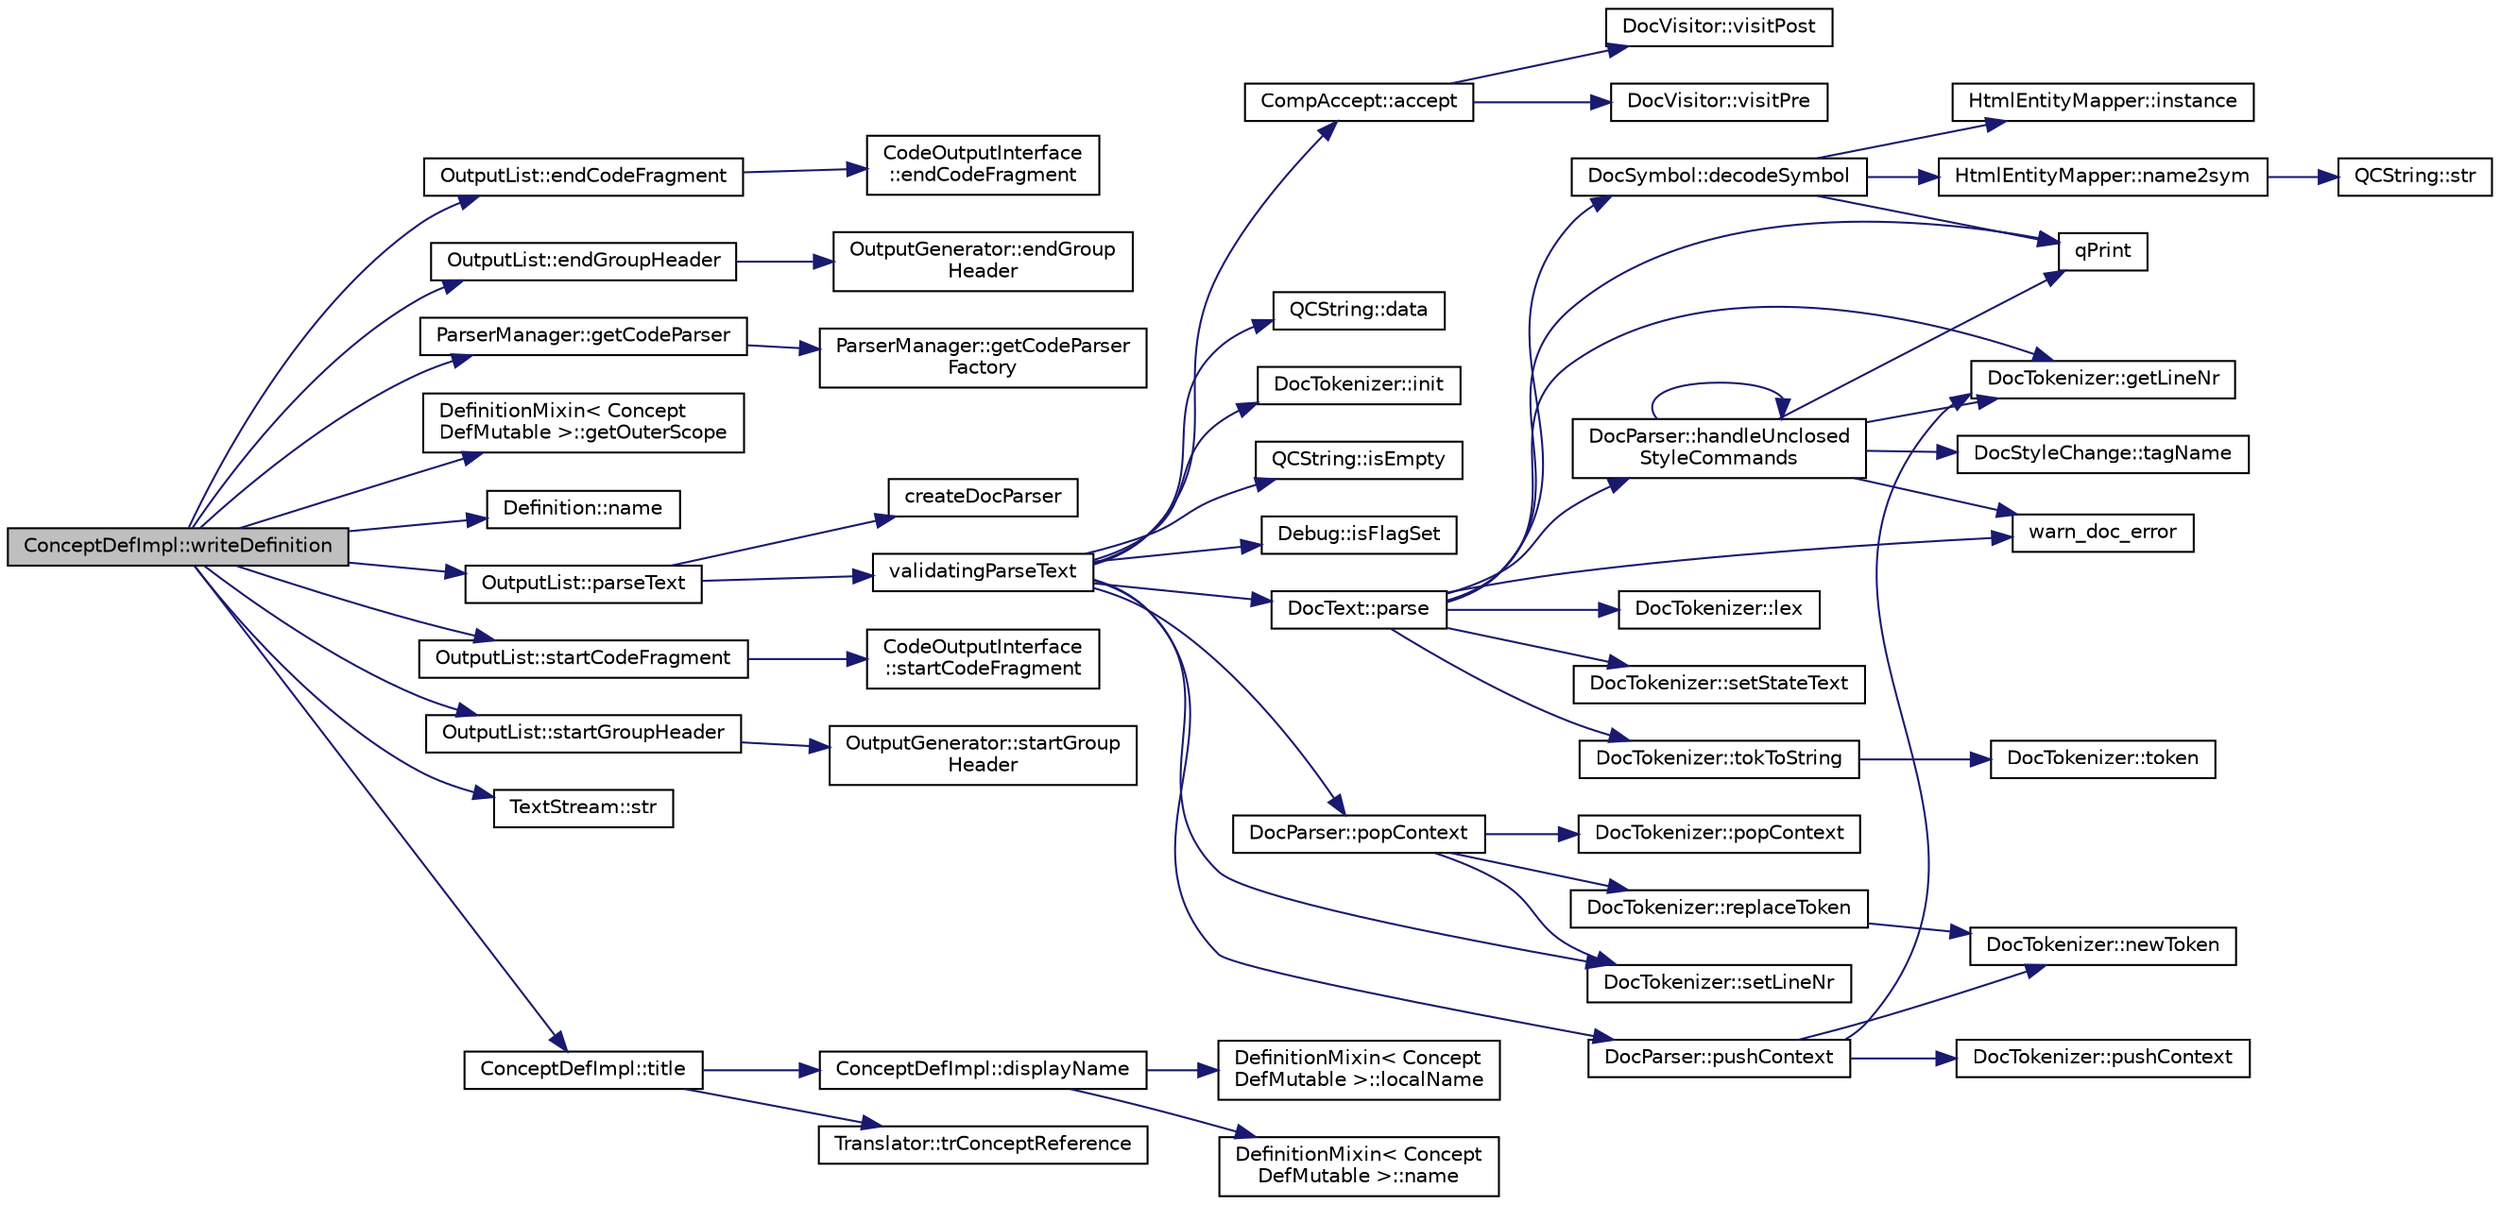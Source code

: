 digraph "ConceptDefImpl::writeDefinition"
{
 // LATEX_PDF_SIZE
  edge [fontname="Helvetica",fontsize="10",labelfontname="Helvetica",labelfontsize="10"];
  node [fontname="Helvetica",fontsize="10",shape=record];
  rankdir="LR";
  Node1 [label="ConceptDefImpl::writeDefinition",height=0.2,width=0.4,color="black", fillcolor="grey75", style="filled", fontcolor="black",tooltip=" "];
  Node1 -> Node2 [color="midnightblue",fontsize="10",style="solid",fontname="Helvetica"];
  Node2 [label="OutputList::endCodeFragment",height=0.2,width=0.4,color="black", fillcolor="white", style="filled",URL="$classOutputList.html#a66e38ea1b9e69c4c61f878cabe93f644",tooltip=" "];
  Node2 -> Node3 [color="midnightblue",fontsize="10",style="solid",fontname="Helvetica"];
  Node3 [label="CodeOutputInterface\l::endCodeFragment",height=0.2,width=0.4,color="black", fillcolor="white", style="filled",URL="$classCodeOutputInterface.html#ac9647197ce79f900eacb4c9330728796",tooltip=" "];
  Node1 -> Node4 [color="midnightblue",fontsize="10",style="solid",fontname="Helvetica"];
  Node4 [label="OutputList::endGroupHeader",height=0.2,width=0.4,color="black", fillcolor="white", style="filled",URL="$classOutputList.html#aa655c0592e136ba962ac45bb69482638",tooltip=" "];
  Node4 -> Node5 [color="midnightblue",fontsize="10",style="solid",fontname="Helvetica"];
  Node5 [label="OutputGenerator::endGroup\lHeader",height=0.2,width=0.4,color="black", fillcolor="white", style="filled",URL="$classOutputGenerator.html#a16003f13c40bcbb34bbe04eb13633637",tooltip=" "];
  Node1 -> Node6 [color="midnightblue",fontsize="10",style="solid",fontname="Helvetica"];
  Node6 [label="ParserManager::getCodeParser",height=0.2,width=0.4,color="black", fillcolor="white", style="filled",URL="$classParserManager.html#a691952e0c5c944e83d4a6e88117471a6",tooltip=" "];
  Node6 -> Node7 [color="midnightblue",fontsize="10",style="solid",fontname="Helvetica"];
  Node7 [label="ParserManager::getCodeParser\lFactory",height=0.2,width=0.4,color="black", fillcolor="white", style="filled",URL="$classParserManager.html#a8f767ea4b80602eec90e5fa4a5c2b008",tooltip=" "];
  Node1 -> Node8 [color="midnightblue",fontsize="10",style="solid",fontname="Helvetica"];
  Node8 [label="DefinitionMixin\< Concept\lDefMutable \>::getOuterScope",height=0.2,width=0.4,color="black", fillcolor="white", style="filled",URL="$classDefinitionMixin.html#a0fbdf01fda216bc5dee1d21589b6b48e",tooltip=" "];
  Node1 -> Node9 [color="midnightblue",fontsize="10",style="solid",fontname="Helvetica"];
  Node9 [label="Definition::name",height=0.2,width=0.4,color="black", fillcolor="white", style="filled",URL="$classDefinition.html#a9374fedd7f64fea7e0e164302d1a9e61",tooltip=" "];
  Node1 -> Node10 [color="midnightblue",fontsize="10",style="solid",fontname="Helvetica"];
  Node10 [label="OutputList::parseText",height=0.2,width=0.4,color="black", fillcolor="white", style="filled",URL="$classOutputList.html#adfdcf2ba925f05be8beb8cf43deb168a",tooltip=" "];
  Node10 -> Node11 [color="midnightblue",fontsize="10",style="solid",fontname="Helvetica"];
  Node11 [label="createDocParser",height=0.2,width=0.4,color="black", fillcolor="white", style="filled",URL="$docparser_8cpp.html#a00e008a1b49a5878df53ac31ac3e354d",tooltip=" "];
  Node10 -> Node12 [color="midnightblue",fontsize="10",style="solid",fontname="Helvetica"];
  Node12 [label="validatingParseText",height=0.2,width=0.4,color="black", fillcolor="white", style="filled",URL="$docparser_8cpp.html#addfb341b6f73a94030c64eb1ce59351d",tooltip=" "];
  Node12 -> Node13 [color="midnightblue",fontsize="10",style="solid",fontname="Helvetica"];
  Node13 [label="CompAccept::accept",height=0.2,width=0.4,color="black", fillcolor="white", style="filled",URL="$classCompAccept.html#ac799791209a925933d3eb1e544a65acf",tooltip=" "];
  Node13 -> Node14 [color="midnightblue",fontsize="10",style="solid",fontname="Helvetica"];
  Node14 [label="DocVisitor::visitPost",height=0.2,width=0.4,color="black", fillcolor="white", style="filled",URL="$classDocVisitor.html#afc37187eb3ca61b7bb0b730636324966",tooltip=" "];
  Node13 -> Node15 [color="midnightblue",fontsize="10",style="solid",fontname="Helvetica"];
  Node15 [label="DocVisitor::visitPre",height=0.2,width=0.4,color="black", fillcolor="white", style="filled",URL="$classDocVisitor.html#ad19af23c9a793e7b224df2a9e63f8abb",tooltip=" "];
  Node12 -> Node16 [color="midnightblue",fontsize="10",style="solid",fontname="Helvetica"];
  Node16 [label="QCString::data",height=0.2,width=0.4,color="black", fillcolor="white", style="filled",URL="$classQCString.html#ac3aa3ac1a1c36d3305eba22a2eb0d098",tooltip=" "];
  Node12 -> Node17 [color="midnightblue",fontsize="10",style="solid",fontname="Helvetica"];
  Node17 [label="DocTokenizer::init",height=0.2,width=0.4,color="black", fillcolor="white", style="filled",URL="$classDocTokenizer.html#af12e04557e3425c3af6534c25b16e583",tooltip=" "];
  Node12 -> Node18 [color="midnightblue",fontsize="10",style="solid",fontname="Helvetica"];
  Node18 [label="QCString::isEmpty",height=0.2,width=0.4,color="black", fillcolor="white", style="filled",URL="$classQCString.html#a621c4090d69ad7d05ef8e5234376c3d8",tooltip=" "];
  Node12 -> Node19 [color="midnightblue",fontsize="10",style="solid",fontname="Helvetica"];
  Node19 [label="Debug::isFlagSet",height=0.2,width=0.4,color="black", fillcolor="white", style="filled",URL="$classDebug.html#a92b0668ebfb43903d82ad112bf6c84e1",tooltip=" "];
  Node12 -> Node20 [color="midnightblue",fontsize="10",style="solid",fontname="Helvetica"];
  Node20 [label="DocText::parse",height=0.2,width=0.4,color="black", fillcolor="white", style="filled",URL="$classDocText.html#aada5a740aa0832964895e683340b76a5",tooltip=" "];
  Node20 -> Node21 [color="midnightblue",fontsize="10",style="solid",fontname="Helvetica"];
  Node21 [label="DocSymbol::decodeSymbol",height=0.2,width=0.4,color="black", fillcolor="white", style="filled",URL="$classDocSymbol.html#ae9924eba60c6ee0590b1fa8be11a7b0e",tooltip=" "];
  Node21 -> Node22 [color="midnightblue",fontsize="10",style="solid",fontname="Helvetica"];
  Node22 [label="HtmlEntityMapper::instance",height=0.2,width=0.4,color="black", fillcolor="white", style="filled",URL="$classHtmlEntityMapper.html#ae6ddba77b763691a6e3a1c9021e8d944",tooltip=" "];
  Node21 -> Node23 [color="midnightblue",fontsize="10",style="solid",fontname="Helvetica"];
  Node23 [label="HtmlEntityMapper::name2sym",height=0.2,width=0.4,color="black", fillcolor="white", style="filled",URL="$classHtmlEntityMapper.html#ae5a015b9df7e2e99420e8fe7d4adbd71",tooltip="Give code of the requested HTML entity name."];
  Node23 -> Node24 [color="midnightblue",fontsize="10",style="solid",fontname="Helvetica"];
  Node24 [label="QCString::str",height=0.2,width=0.4,color="black", fillcolor="white", style="filled",URL="$classQCString.html#a9824b07232eea418ab3b3e7dc3178eec",tooltip=" "];
  Node21 -> Node25 [color="midnightblue",fontsize="10",style="solid",fontname="Helvetica"];
  Node25 [label="qPrint",height=0.2,width=0.4,color="black", fillcolor="white", style="filled",URL="$qcstring_8h.html#a9851ebb5ae2f65b4d2b1d08421edbfd2",tooltip=" "];
  Node20 -> Node26 [color="midnightblue",fontsize="10",style="solid",fontname="Helvetica"];
  Node26 [label="DocTokenizer::getLineNr",height=0.2,width=0.4,color="black", fillcolor="white", style="filled",URL="$classDocTokenizer.html#ae5366d3fa4095f81903bcc38ca7c88c7",tooltip=" "];
  Node20 -> Node27 [color="midnightblue",fontsize="10",style="solid",fontname="Helvetica"];
  Node27 [label="DocParser::handleUnclosed\lStyleCommands",height=0.2,width=0.4,color="black", fillcolor="white", style="filled",URL="$classDocParser.html#af097a0f67abbe29e09a9956e88eb7642",tooltip=" "];
  Node27 -> Node26 [color="midnightblue",fontsize="10",style="solid",fontname="Helvetica"];
  Node27 -> Node27 [color="midnightblue",fontsize="10",style="solid",fontname="Helvetica"];
  Node27 -> Node25 [color="midnightblue",fontsize="10",style="solid",fontname="Helvetica"];
  Node27 -> Node28 [color="midnightblue",fontsize="10",style="solid",fontname="Helvetica"];
  Node28 [label="DocStyleChange::tagName",height=0.2,width=0.4,color="black", fillcolor="white", style="filled",URL="$classDocStyleChange.html#a44ca0ca006829c1ca5d0fb87cb699a84",tooltip=" "];
  Node27 -> Node29 [color="midnightblue",fontsize="10",style="solid",fontname="Helvetica"];
  Node29 [label="warn_doc_error",height=0.2,width=0.4,color="black", fillcolor="white", style="filled",URL="$message_8cpp.html#a64240af0f75c8052d6bb3a4d1c684936",tooltip=" "];
  Node20 -> Node30 [color="midnightblue",fontsize="10",style="solid",fontname="Helvetica"];
  Node30 [label="DocTokenizer::lex",height=0.2,width=0.4,color="black", fillcolor="white", style="filled",URL="$classDocTokenizer.html#a8986c06e98f6abf4c375fc8a3629a3b8",tooltip=" "];
  Node20 -> Node25 [color="midnightblue",fontsize="10",style="solid",fontname="Helvetica"];
  Node20 -> Node31 [color="midnightblue",fontsize="10",style="solid",fontname="Helvetica"];
  Node31 [label="DocTokenizer::setStateText",height=0.2,width=0.4,color="black", fillcolor="white", style="filled",URL="$classDocTokenizer.html#aace7e3d8edd67ef73441256379557aea",tooltip=" "];
  Node20 -> Node32 [color="midnightblue",fontsize="10",style="solid",fontname="Helvetica"];
  Node32 [label="DocTokenizer::tokToString",height=0.2,width=0.4,color="black", fillcolor="white", style="filled",URL="$classDocTokenizer.html#a37658bdc27c38125a5adc9e3278df7a4",tooltip=" "];
  Node32 -> Node33 [color="midnightblue",fontsize="10",style="solid",fontname="Helvetica"];
  Node33 [label="DocTokenizer::token",height=0.2,width=0.4,color="black", fillcolor="white", style="filled",URL="$classDocTokenizer.html#a060403865cc48ca7f55af46d8272282c",tooltip=" "];
  Node20 -> Node29 [color="midnightblue",fontsize="10",style="solid",fontname="Helvetica"];
  Node12 -> Node34 [color="midnightblue",fontsize="10",style="solid",fontname="Helvetica"];
  Node34 [label="DocParser::popContext",height=0.2,width=0.4,color="black", fillcolor="white", style="filled",URL="$classDocParser.html#aa05ab8dc59dfa50633146bdba08db5f0",tooltip=" "];
  Node34 -> Node35 [color="midnightblue",fontsize="10",style="solid",fontname="Helvetica"];
  Node35 [label="DocTokenizer::popContext",height=0.2,width=0.4,color="black", fillcolor="white", style="filled",URL="$classDocTokenizer.html#ae2407880f57f0b80f4f803d369776189",tooltip=" "];
  Node34 -> Node36 [color="midnightblue",fontsize="10",style="solid",fontname="Helvetica"];
  Node36 [label="DocTokenizer::replaceToken",height=0.2,width=0.4,color="black", fillcolor="white", style="filled",URL="$classDocTokenizer.html#adaba8ac7ccf13a890b8dd6b75c4c7f1c",tooltip=" "];
  Node36 -> Node37 [color="midnightblue",fontsize="10",style="solid",fontname="Helvetica"];
  Node37 [label="DocTokenizer::newToken",height=0.2,width=0.4,color="black", fillcolor="white", style="filled",URL="$classDocTokenizer.html#a159392684d28427405729197970bbe6f",tooltip=" "];
  Node34 -> Node38 [color="midnightblue",fontsize="10",style="solid",fontname="Helvetica"];
  Node38 [label="DocTokenizer::setLineNr",height=0.2,width=0.4,color="black", fillcolor="white", style="filled",URL="$classDocTokenizer.html#a2ffd450e14852a41762e405e33efed7d",tooltip=" "];
  Node12 -> Node39 [color="midnightblue",fontsize="10",style="solid",fontname="Helvetica"];
  Node39 [label="DocParser::pushContext",height=0.2,width=0.4,color="black", fillcolor="white", style="filled",URL="$classDocParser.html#af278dab51b58124b32a625d709a29d97",tooltip=" "];
  Node39 -> Node26 [color="midnightblue",fontsize="10",style="solid",fontname="Helvetica"];
  Node39 -> Node37 [color="midnightblue",fontsize="10",style="solid",fontname="Helvetica"];
  Node39 -> Node40 [color="midnightblue",fontsize="10",style="solid",fontname="Helvetica"];
  Node40 [label="DocTokenizer::pushContext",height=0.2,width=0.4,color="black", fillcolor="white", style="filled",URL="$classDocTokenizer.html#ab0ed44ca62a9c1f9a33f3be549b9bd2f",tooltip=" "];
  Node12 -> Node38 [color="midnightblue",fontsize="10",style="solid",fontname="Helvetica"];
  Node1 -> Node41 [color="midnightblue",fontsize="10",style="solid",fontname="Helvetica"];
  Node41 [label="OutputList::startCodeFragment",height=0.2,width=0.4,color="black", fillcolor="white", style="filled",URL="$classOutputList.html#ab8048786afa475078680bd2b7583d1cf",tooltip=" "];
  Node41 -> Node42 [color="midnightblue",fontsize="10",style="solid",fontname="Helvetica"];
  Node42 [label="CodeOutputInterface\l::startCodeFragment",height=0.2,width=0.4,color="black", fillcolor="white", style="filled",URL="$classCodeOutputInterface.html#a8bfe3442097c1cba7701050c9a07e559",tooltip=" "];
  Node1 -> Node43 [color="midnightblue",fontsize="10",style="solid",fontname="Helvetica"];
  Node43 [label="OutputList::startGroupHeader",height=0.2,width=0.4,color="black", fillcolor="white", style="filled",URL="$classOutputList.html#a08659f3995b246a54846fbcd5da928bd",tooltip=" "];
  Node43 -> Node44 [color="midnightblue",fontsize="10",style="solid",fontname="Helvetica"];
  Node44 [label="OutputGenerator::startGroup\lHeader",height=0.2,width=0.4,color="black", fillcolor="white", style="filled",URL="$classOutputGenerator.html#a567cedbeeb6ffa8f65893976e4c246d9",tooltip=" "];
  Node1 -> Node45 [color="midnightblue",fontsize="10",style="solid",fontname="Helvetica"];
  Node45 [label="TextStream::str",height=0.2,width=0.4,color="black", fillcolor="white", style="filled",URL="$classTextStream.html#aca8457da22d874f4eb30b35ffe87ebd0",tooltip=" "];
  Node1 -> Node46 [color="midnightblue",fontsize="10",style="solid",fontname="Helvetica"];
  Node46 [label="ConceptDefImpl::title",height=0.2,width=0.4,color="black", fillcolor="white", style="filled",URL="$classConceptDefImpl.html#a7bc5850d552ac9d499420a2c4bb9e944",tooltip=" "];
  Node46 -> Node47 [color="midnightblue",fontsize="10",style="solid",fontname="Helvetica"];
  Node47 [label="ConceptDefImpl::displayName",height=0.2,width=0.4,color="black", fillcolor="white", style="filled",URL="$classConceptDefImpl.html#a20913a47f8af102c05d758f8fff4c516",tooltip=" "];
  Node47 -> Node48 [color="midnightblue",fontsize="10",style="solid",fontname="Helvetica"];
  Node48 [label="DefinitionMixin\< Concept\lDefMutable \>::localName",height=0.2,width=0.4,color="black", fillcolor="white", style="filled",URL="$classDefinitionMixin.html#a5668769c43090fa8250f56b90ed963b4",tooltip=" "];
  Node47 -> Node49 [color="midnightblue",fontsize="10",style="solid",fontname="Helvetica"];
  Node49 [label="DefinitionMixin\< Concept\lDefMutable \>::name",height=0.2,width=0.4,color="black", fillcolor="white", style="filled",URL="$classDefinitionMixin.html#a03a95195d1616701c67a11d38b2b22bf",tooltip=" "];
  Node46 -> Node50 [color="midnightblue",fontsize="10",style="solid",fontname="Helvetica"];
  Node50 [label="Translator::trConceptReference",height=0.2,width=0.4,color="black", fillcolor="white", style="filled",URL="$classTranslator.html#ab8de1d3cbb5c0aec8e81c5aace559f40",tooltip=" "];
}
